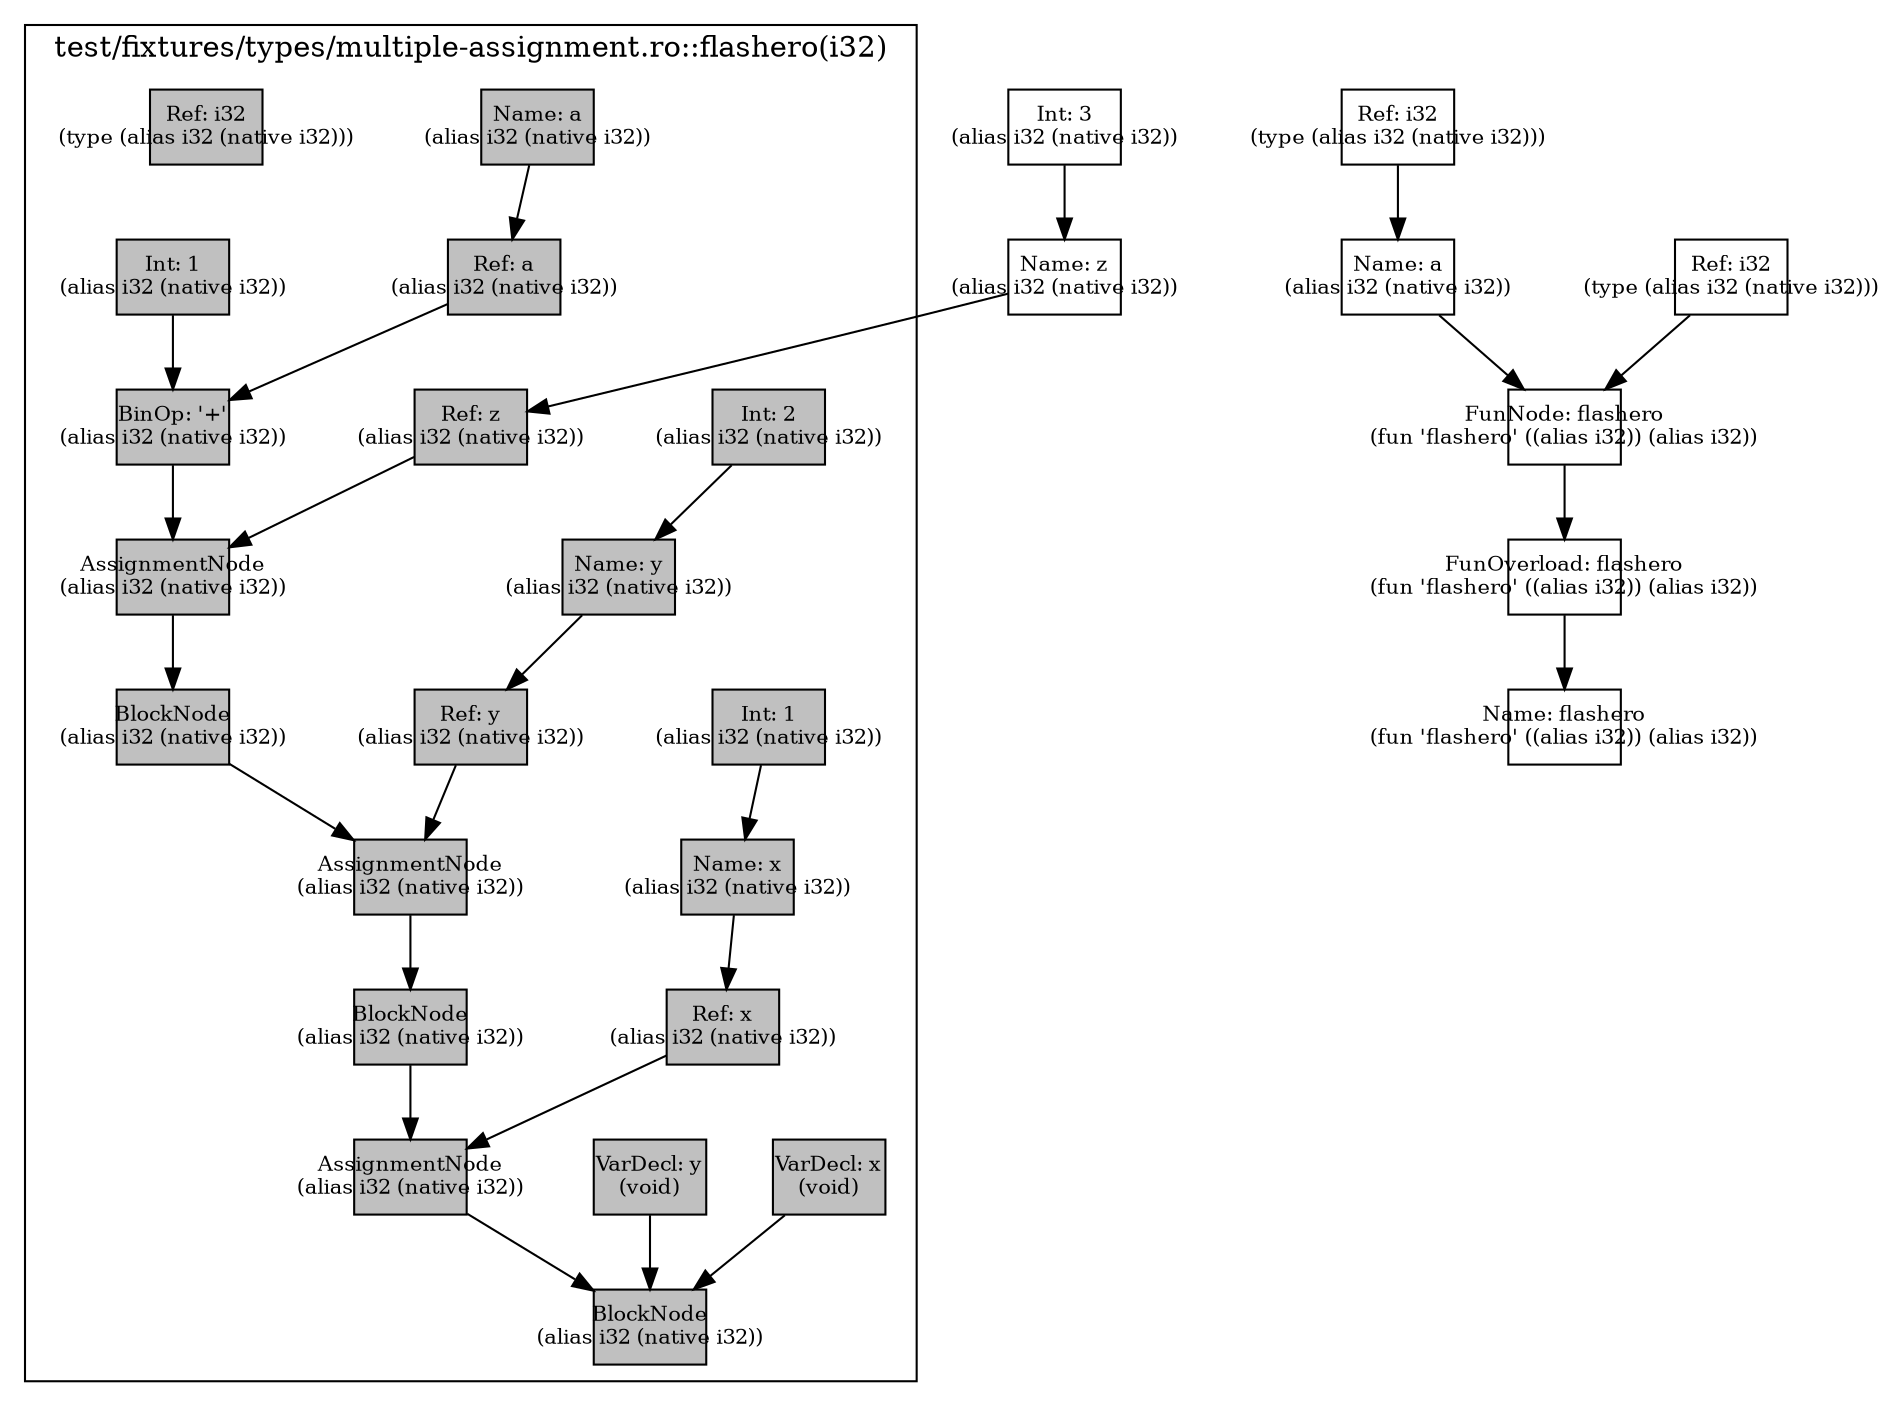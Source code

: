 digraph Document {
  node [shape=box,fixedsize=shape fontsize=10]
  1 [label="Name: z\n(alias i32 (native i32))", fillcolor=grey];
  2 [label="Int: 3\n(alias i32 (native i32))", fillcolor=grey];
  3 [label="FunOverload: flashero\n(fun 'flashero' ((alias i32)) (alias i32))", fillcolor=grey];
  4 [label="FunNode: flashero\n(fun 'flashero' ((alias i32)) (alias i32))", fillcolor=grey];
  5 [label="Ref: i32\n(type (alias i32 (native i32)))", fillcolor=grey];
  6 [label="Name: a\n(alias i32 (native i32))", fillcolor=grey];
  7 [label="Ref: i32\n(type (alias i32 (native i32)))", fillcolor=grey];
  8 [label="Name: flashero\n(fun 'flashero' ((alias i32)) (alias i32))", fillcolor=grey];
  subgraph cluster0 {
    node [style=filled, fillcolor=grey];
    9 [label="Name: a\n(alias i32 (native i32))", fillcolor=grey];
    10 [label="BlockNode\n(alias i32 (native i32))", fillcolor=grey];
    11 [label="VarDecl: x\n(void)", fillcolor=grey];
    12 [label="Name: x\n(alias i32 (native i32))", fillcolor=grey];
    13 [label="Int: 1\n(alias i32 (native i32))", fillcolor=grey];
    14 [label="VarDecl: y\n(void)", fillcolor=grey];
    15 [label="Name: y\n(alias i32 (native i32))", fillcolor=grey];
    16 [label="Int: 2\n(alias i32 (native i32))", fillcolor=grey];
    17 [label="AssignmentNode\n(alias i32 (native i32))", fillcolor=grey];
    18 [label="Ref: x\n(alias i32 (native i32))", fillcolor=grey];
    19 [label="BlockNode\n(alias i32 (native i32))", fillcolor=grey];
    20 [label="AssignmentNode\n(alias i32 (native i32))", fillcolor=grey];
    21 [label="Ref: y\n(alias i32 (native i32))", fillcolor=grey];
    22 [label="BlockNode\n(alias i32 (native i32))", fillcolor=grey];
    23 [label="AssignmentNode\n(alias i32 (native i32))", fillcolor=grey];
    24 [label="Ref: z\n(alias i32 (native i32))", fillcolor=grey];
    25 [label="BinOp: '+'\n(alias i32 (native i32))", fillcolor=grey];
    26 [label="Ref: a\n(alias i32 (native i32))", fillcolor=grey];
    27 [label="Int: 1\n(alias i32 (native i32))", fillcolor=grey];
    28 [label="Ref: i32\n(type (alias i32 (native i32)))", fillcolor=grey];
    9 -> 26[taillabel="" labeldistance="1" fontname="times  italic" fontsize = 10 color="black" ];
    11 -> 10[taillabel="" labeldistance="1" fontname="times  italic" fontsize = 10 color="black" ];
    12 -> 18[taillabel="" labeldistance="1" fontname="times  italic" fontsize = 10 color="black" ];
    13 -> 12[taillabel="" labeldistance="1" fontname="times  italic" fontsize = 10 color="black" ];
    14 -> 10[taillabel="" labeldistance="1" fontname="times  italic" fontsize = 10 color="black" ];
    15 -> 21[taillabel="" labeldistance="1" fontname="times  italic" fontsize = 10 color="black" ];
    16 -> 15[taillabel="" labeldistance="1" fontname="times  italic" fontsize = 10 color="black" ];
    17 -> 10[taillabel="" labeldistance="1" fontname="times  italic" fontsize = 10 color="black" ];
    18 -> 17[taillabel="" labeldistance="1" fontname="times  italic" fontsize = 10 color="black" ];
    19 -> 17[taillabel="" labeldistance="1" fontname="times  italic" fontsize = 10 color="black" ];
    20 -> 19[taillabel="" labeldistance="1" fontname="times  italic" fontsize = 10 color="black" ];
    21 -> 20[taillabel="" labeldistance="1" fontname="times  italic" fontsize = 10 color="black" ];
    22 -> 20[taillabel="" labeldistance="1" fontname="times  italic" fontsize = 10 color="black" ];
    23 -> 22[taillabel="" labeldistance="1" fontname="times  italic" fontsize = 10 color="black" ];
    24 -> 23[taillabel="" labeldistance="1" fontname="times  italic" fontsize = 10 color="black" ];
    25 -> 23[taillabel="" labeldistance="1" fontname="times  italic" fontsize = 10 color="black" ];
    26 -> 25[taillabel="" labeldistance="1" fontname="times  italic" fontsize = 10 color="black" ];
    27 -> 25[taillabel="" labeldistance="1" fontname="times  italic" fontsize = 10 color="black" ];
  label = "test/fixtures/types/multiple-assignment.ro::flashero(i32)";
}
  1 -> 24[taillabel="" labeldistance="1" fontname="times  italic" fontsize = 10 color="black" ];
  2 -> 1[taillabel="" labeldistance="1" fontname="times  italic" fontsize = 10 color="black" ];
  3 -> 8[taillabel="" labeldistance="1" fontname="times  italic" fontsize = 10 color="black" ];
  4 -> 3[taillabel="" labeldistance="1" fontname="times  italic" fontsize = 10 color="black" ];
  5 -> 6[taillabel="" labeldistance="1" fontname="times  italic" fontsize = 10 color="black" ];
  6 -> 4[taillabel="" labeldistance="1" fontname="times  italic" fontsize = 10 color="black" ];
  7 -> 4[taillabel="" labeldistance="1" fontname="times  italic" fontsize = 10 color="black" ];
  label="";
}
